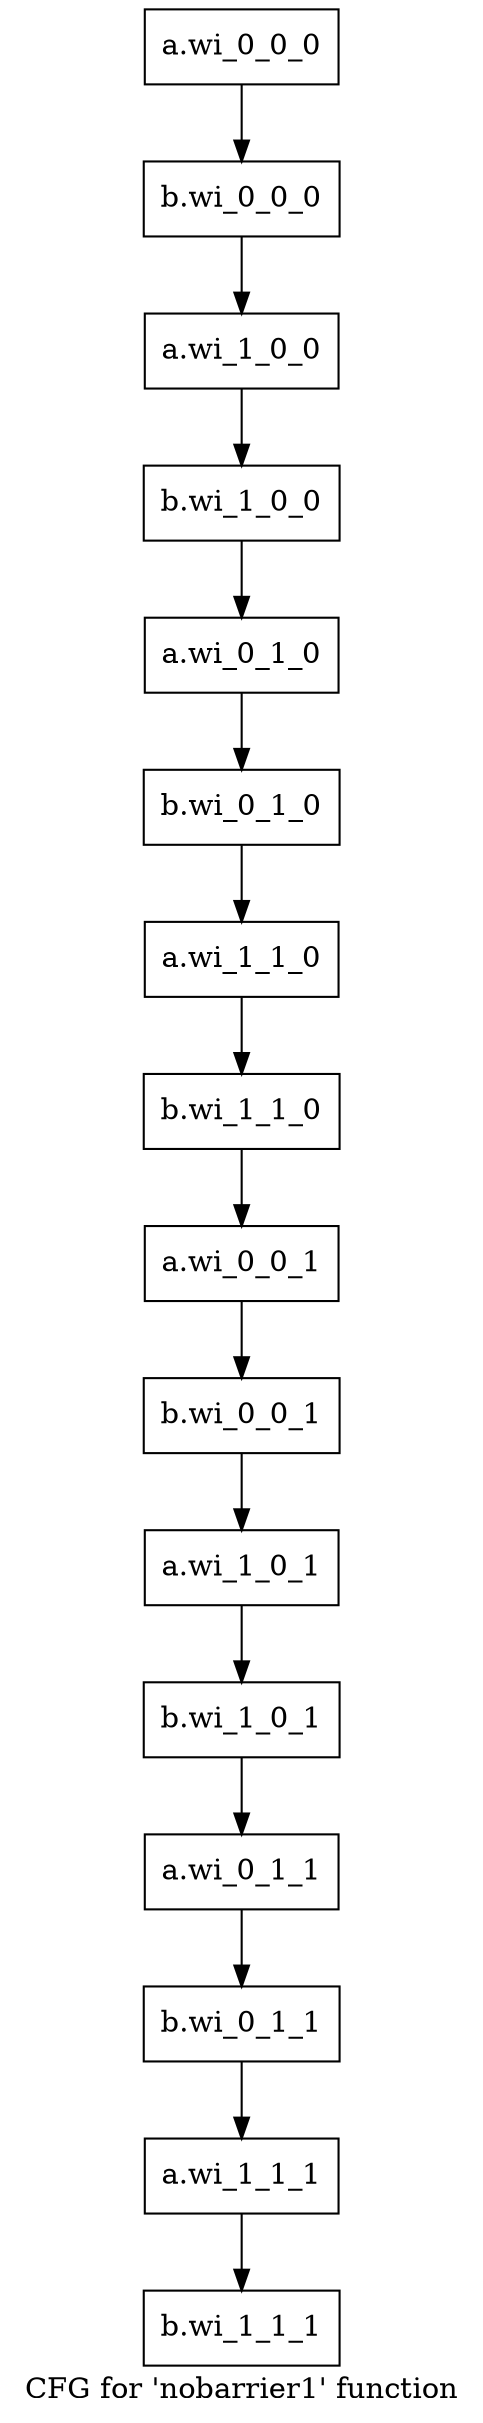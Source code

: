 digraph "CFG for 'nobarrier1' function" {
	label="CFG for 'nobarrier1' function";

	Node0x285fa70 [shape=record,label="{a.wi_0_0_0}"];
	Node0x285fa70 -> Node0x285fcc0;
	Node0x285fcc0 [shape=record,label="{b.wi_0_0_0}"];
	Node0x285fcc0 -> Node0x285fdd0;
	Node0x285fdd0 [shape=record,label="{a.wi_1_0_0}"];
	Node0x285fdd0 -> Node0x285fee0;
	Node0x285fee0 [shape=record,label="{b.wi_1_0_0}"];
	Node0x285fee0 -> Node0x285fff0;
	Node0x285fff0 [shape=record,label="{a.wi_0_1_0}"];
	Node0x285fff0 -> Node0x2860100;
	Node0x2860100 [shape=record,label="{b.wi_0_1_0}"];
	Node0x2860100 -> Node0x2860210;
	Node0x2860210 [shape=record,label="{a.wi_1_1_0}"];
	Node0x2860210 -> Node0x2860320;
	Node0x2860320 [shape=record,label="{b.wi_1_1_0}"];
	Node0x2860320 -> Node0x2860430;
	Node0x2860430 [shape=record,label="{a.wi_0_0_1}"];
	Node0x2860430 -> Node0x2860ae0;
	Node0x2860ae0 [shape=record,label="{b.wi_0_0_1}"];
	Node0x2860ae0 -> Node0x2860bf0;
	Node0x2860bf0 [shape=record,label="{a.wi_1_0_1}"];
	Node0x2860bf0 -> Node0x2860d00;
	Node0x2860d00 [shape=record,label="{b.wi_1_0_1}"];
	Node0x2860d00 -> Node0x2860e10;
	Node0x2860e10 [shape=record,label="{a.wi_0_1_1}"];
	Node0x2860e10 -> Node0x285fb50;
	Node0x285fb50 [shape=record,label="{b.wi_0_1_1}"];
	Node0x285fb50 -> Node0x2861140;
	Node0x2861250 [shape=record,label="{b.wi_1_1_1}"];
	Node0x2861140 [shape=record,label="{a.wi_1_1_1}"];
	Node0x2861140 -> Node0x2861250;
}
